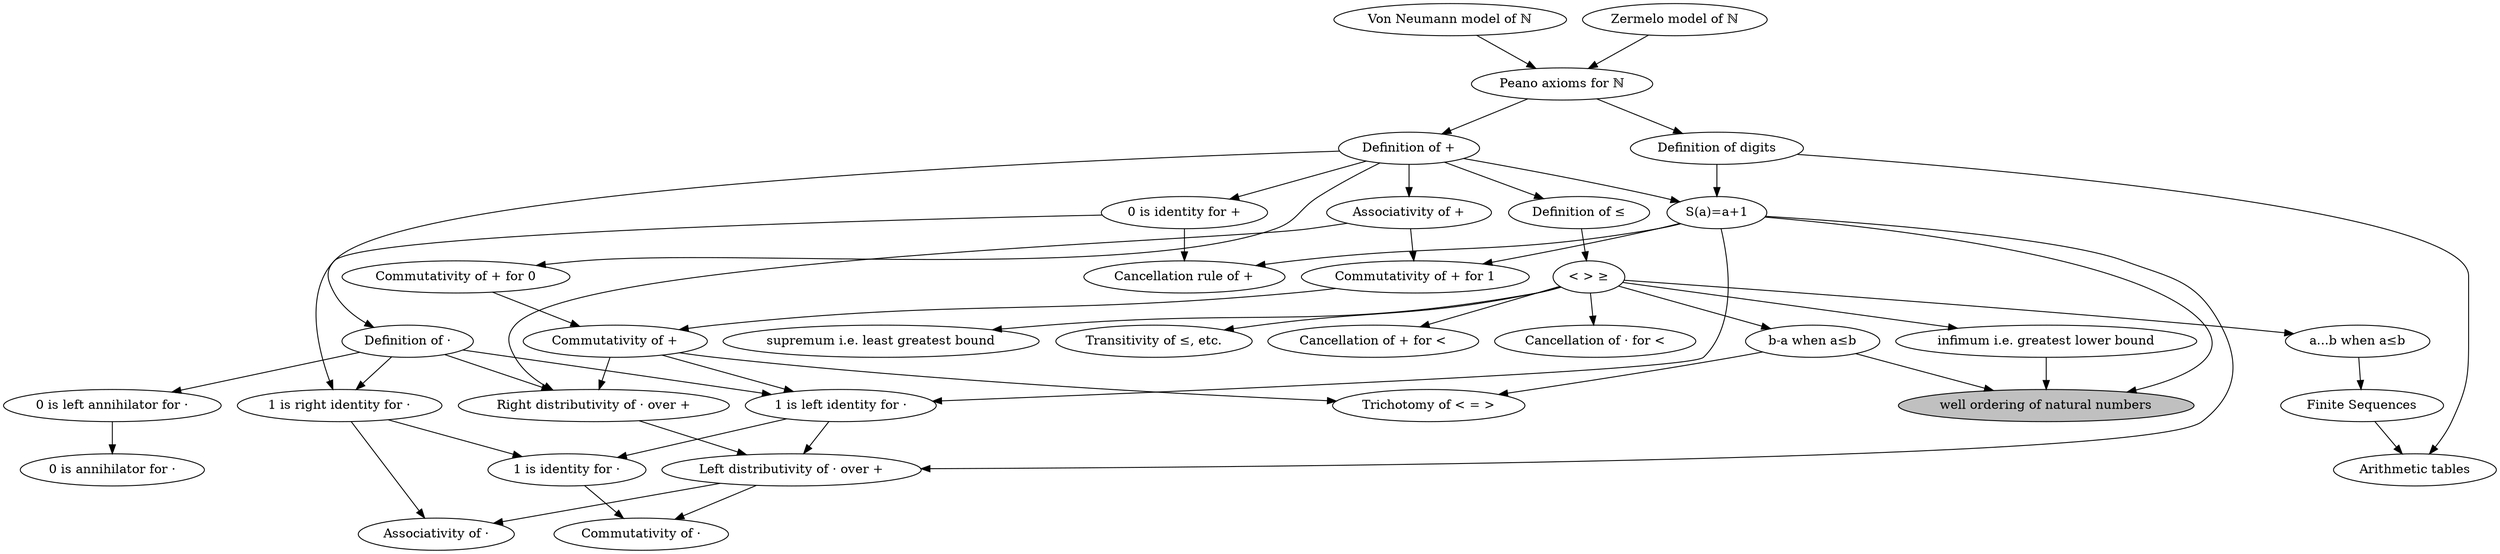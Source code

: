 strict digraph {
    VonNeumann_N [label="Von Neumann model of &#x2115;"]
    Zermelo_N [label="Zermelo model of &#x2115;"]
    PeanoAxioms [label="Peano axioms for &#x2115;"]
    Addition [label="Definition of +"]
    Multiplication [label="Definition of &middot;"]
    LinearTotalOrdering [label="Definition of &le;"]
    Digits [label="Definition of digits"]

    { VonNeumann_N Zermelo_N } -> PeanoAxioms -> {Addition Digits}
    Addition -> { Multiplication LinearTotalOrdering }

    AdditionPeanoS [label="S(a)=a+1"]
    { Addition Digits } -> AdditionPeanoS

    AdditionIdentity [label="0 is identity for +"]
    AdditionAssociativity [label="Associativity of +"]
    AdditionCommutativity [label="Commutativity of +"]
    AdditionCancellation [label="Cancellation rule of +"]
    AdditionCommutativityZero [label="Commutativity of + for 0"]
    AdditionCommutativityOne [label="Commutativity of + for 1"]

    Addition -> {AdditionIdentity AdditionAssociativity AdditionCommutativityZero}
    {AdditionAssociativity AdditionPeanoS} -> AdditionCommutativityOne
    { AdditionCommutativityZero AdditionCommutativityOne } -> AdditionCommutativity
    { AdditionIdentity AdditionPeanoS } -> AdditionCancellation

    MultiplicationIdentity [label="1 is identity for &middot;"]
    MultiplicationIdentityLeft [label="1 is left identity for &middot;"]
    MultiplicationIdentityRight [label="1 is right identity for &middot;"]

    { MultiplicationIdentityLeft MultiplicationIdentityRight } -> MultiplicationIdentity
    { Multiplication AdditionIdentity } -> MultiplicationIdentityRight
    { Multiplication AdditionPeanoS AdditionCommutativity } -> MultiplicationIdentityLeft

    MultiplicationAnnihilator [label="0 is annihilator for &middot;"]
    MultiplicationAnnihilatorLeft [label="0 is left annihilator for &middot;"]

    Multiplication -> MultiplicationAnnihilatorLeft -> MultiplicationAnnihilator

    MultiplicationRightDistributiveOverAddition [label="Right distributivity of &middot; over +"]
    MultiplicationLeftDistributiveOverAddition [label="Left distributivity of &middot; over +"]

    { Multiplication AdditionAssociativity AdditionCommutativity } -> MultiplicationRightDistributiveOverAddition
    { MultiplicationRightDistributiveOverAddition AdditionPeanoS MultiplicationIdentityLeft } -> MultiplicationLeftDistributiveOverAddition

    MultiplicationAssociativity [label="Associativity of &middot;"]
    MultiplicationCommutativity [label="Commutativity of &middot;"]

    { MultiplicationLeftDistributiveOverAddition MultiplicationIdentityRight } -> MultiplicationAssociativity
    { MultiplicationLeftDistributiveOverAddition MultiplicationIdentity } -> MultiplicationCommutativity

    OtherOrdering [label="&lt; &gt; &ge;"]
    AncientSubtraction [label="b-a when a&le;b"]
    Ellipsis [label="a...b when a&le;b"]
    Infinum [label="infimum i.e. greatest lower bound"]
    Supremum [label="supremum i.e. least greatest bound"]

    LinearTotalOrdering -> OtherOrdering -> { AncientSubtraction Ellipsis Infinum Supremum }

    TransitivityOrdering [label="Transitivity of &le;, etc."]
    AdditionCancellationOrdered [label="Cancellation of + for &lt;"]
    MultiplicationCancellationOrdered [label="Cancellation of &middot; for &lt;"]
    OtherOrdering -> { TransitivityOrdering AdditionCancellationOrdered MultiplicationCancellationOrdered }

    Trichotomy [label="Trichotomy of &lt; = &gt;"]

    { AncientSubtraction AdditionCommutativity } -> Trichotomy
    WellOrdering [label="well ordering of natural numbers" style=filled fillcolor=silver]
    { AncientSubtraction AdditionPeanoS Infinum } -> WellOrdering

    FiniteSequence [label="Finite Sequences"]
    Ellipsis -> FiniteSequence
    ArithmeticTables [label="Arithmetic tables"]
    { Digits FiniteSequence} -> ArithmeticTables
}

